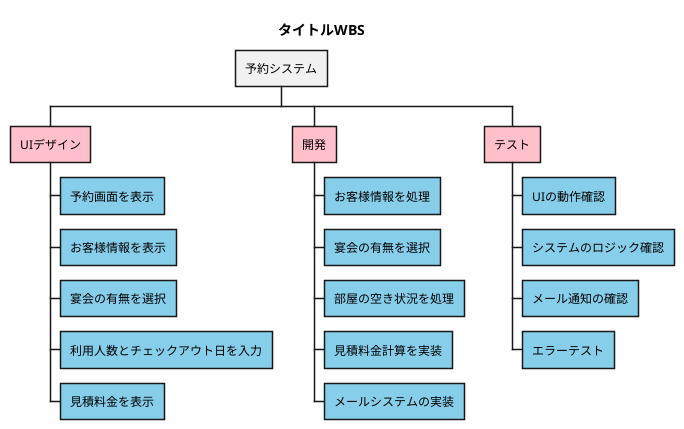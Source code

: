 @startwbs タイトルWBS
title タイトルWBS
+ 予約システム
**[#Pink] UIデザイン
***[#SkyBlue] 予約画面を表示
***[#SkyBlue] お客様情報を表示
***[#SkyBlue] 宴会の有無を選択
***[#SkyBlue] 利用人数とチェックアウト日を入力
***[#SkyBlue] 見積料金を表示
**[#Pink] 開発
***[#SkyBlue] お客様情報を処理
***[#SkyBlue] 宴会の有無を選択
***[#SkyBlue] 部屋の空き状況を処理
***[#SkyBlue] 見積料金計算を実装
***[#SkyBlue] メールシステムの実装
**[#Pink] テスト
***[#SkyBlue] UIの動作確認
***[#SkyBlue] システムのロジック確認
***[#SkyBlue] メール通知の確認
***[#SkyBlue] エラーテスト
@endwbs






